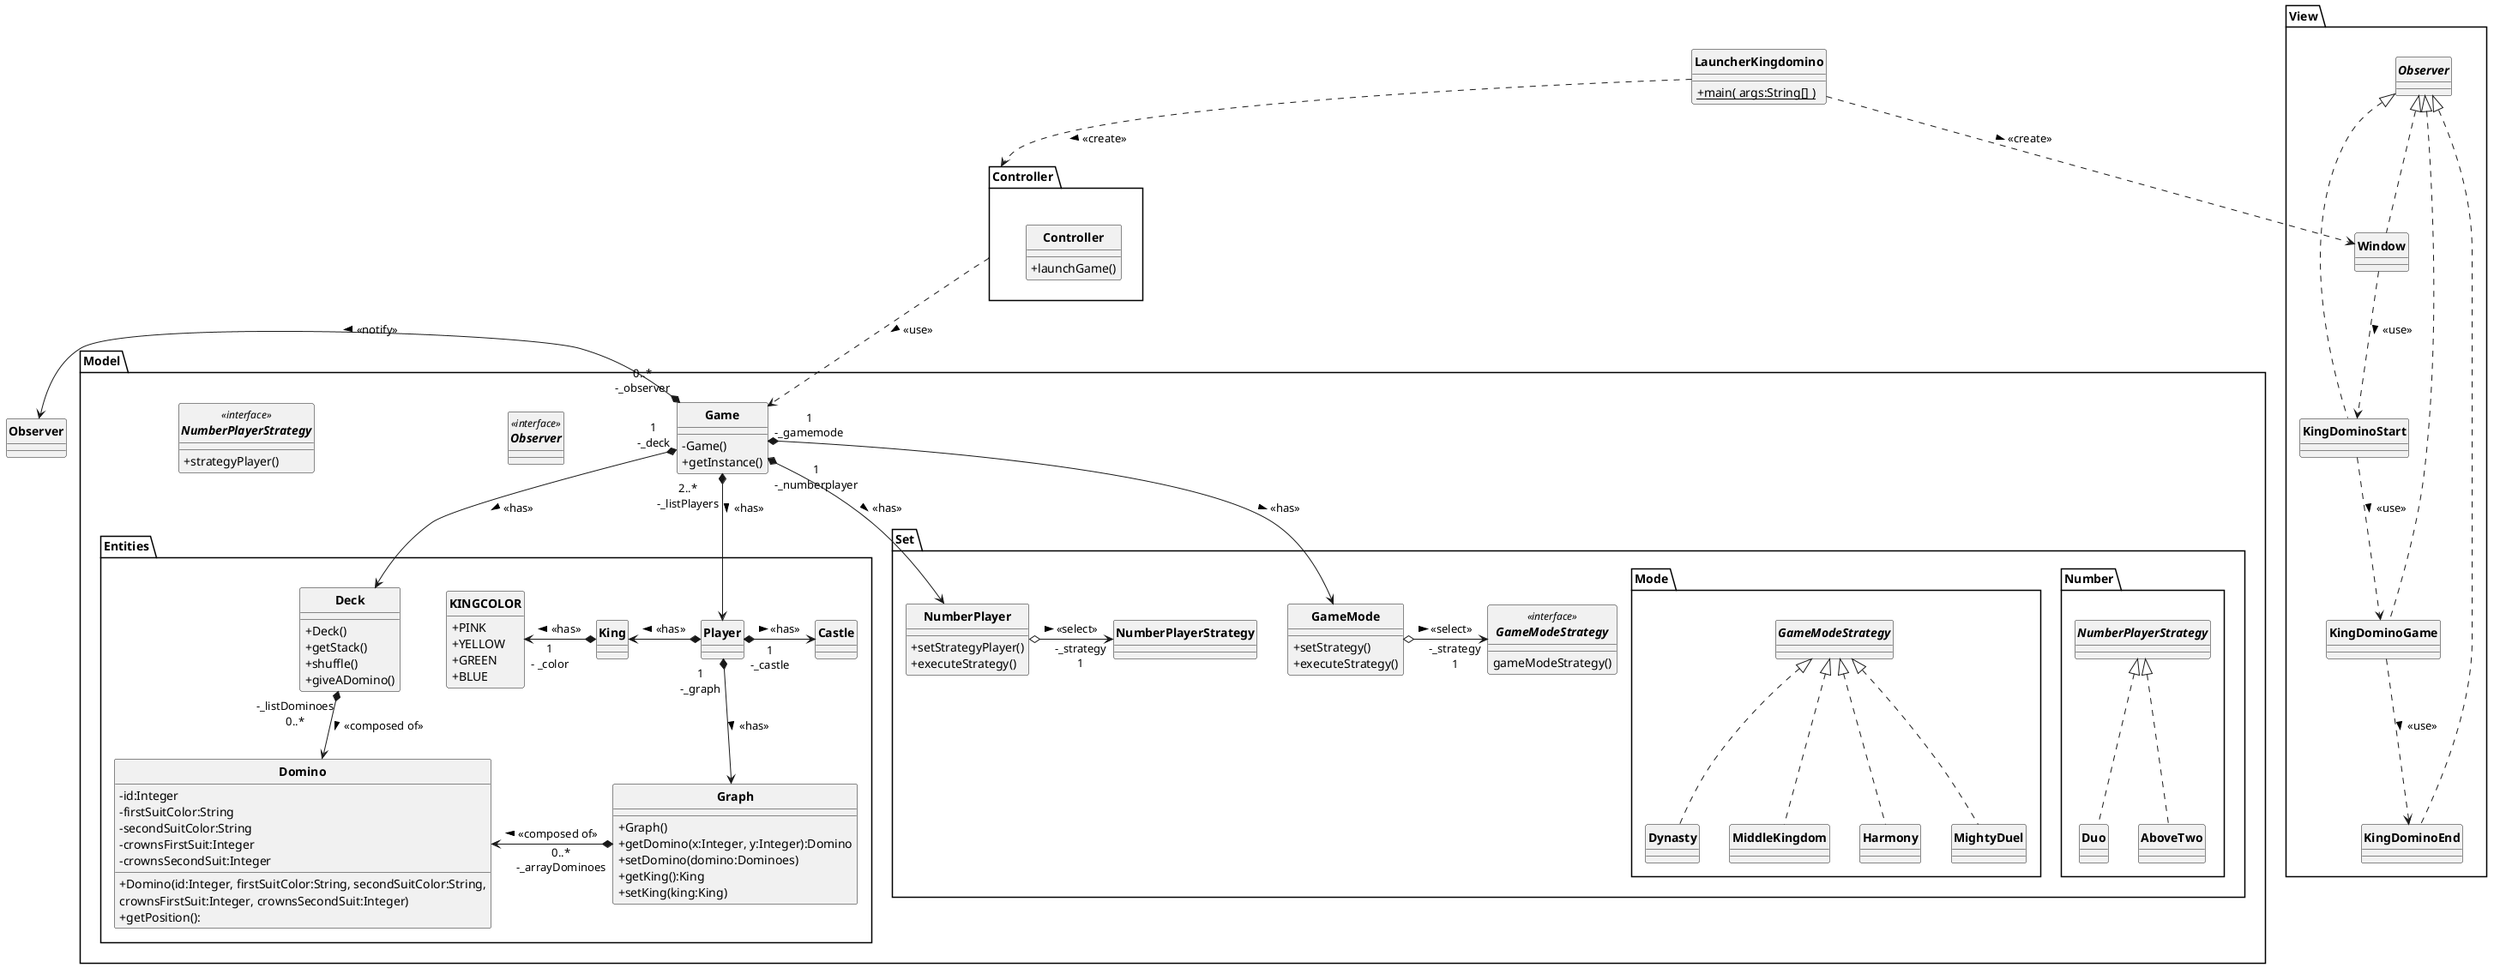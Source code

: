 @startuml
skinparam style strictuml
skinparam classAttributeIconSize 0
skinparam classFontStyle Bold
hide enum methods

class LauncherKingdomino{
    + {static} main( args:String[] )
}

package Model{

    class Game {
        -Game()
        +getInstance()
    }

    interface Observer<<interface>>{

    }

    package Entities{
            Graph "0..*\n-_arrayDominoes" *-l-> Domino : <<composed of>> >
            class Graph {
                +Graph()
                +getDomino(x:Integer, y:Integer):Domino
                +setDomino(domino:Dominoes)
                +getKing():King
                +setKing(king:King)

            }
            class King{

            }


        Deck "-_listDominoes\n0..*" *--> Domino : <<composed of>> >
            class Deck{
                +Deck()
                +getStack()
                +shuffle()
                +giveADomino()
            }

            class Domino {
               -id:Integer
               -firstSuitColor:String
               -secondSuitColor:String
               -crownsFirstSuit:Integer
               -crownsSecondSuit:Integer

               +Domino(id:Integer, firstSuitColor:String, secondSuitColor:String,
               crownsFirstSuit:Integer, crownsSecondSuit:Integer)
               +getPosition():
            }

            Player "1\n-_graph" *--> Graph : > <<has>>
            Player *-l-> King : > <<has>>
            Player "1\n-_castle" *-> Castle : > <<has>>
            class Player {

            }

            class Castle{

            }

            enum KINGCOLOR {
                +PINK
                +YELLOW
                +GREEN
                +BLUE
            }

    }


    package Set{
        class NumberPlayer{
                +setStrategyPlayer()
                +executeStrategy()
         }

        NumberPlayer o-> "-_strategy\n1"NumberPlayerStrategy: > <<select>>

        package Number{
                class Duo implements NumberPlayerStrategy
                {

                }

                class AboveTwo implements NumberPlayerStrategy
                {

                }
        }


            class GameMode{
                +setStrategy()
                +executeStrategy()
            }

            GameMode o-> "-_strategy\n1"GameModeStrategy : > <<select>>

            interface GameModeStrategy<<interface>>{
                gameModeStrategy()
            }


            package Mode{
                class Dynasty implements GameModeStrategy{

                }

                class MiddleKingdom implements GameModeStrategy{

                }

                class Harmony implements GameModeStrategy{

                }

                class MightyDuel implements GameModeStrategy{

                }
            }

    }

    interface NumberPlayerStrategy<<interface>>{
        +strategyPlayer()
    }




}

package View {
    Window ..> KingDominoStart : <<use>> >
    KingDominoStart ..> KingDominoGame : <<use>> >
     KingDominoGame ..> KingDominoEnd: <<use>> >
    class Window implements Observer
    {

    }

    class KingDominoStart implements Observer
    {

    }

    class KingDominoGame implements Observer
    {

    }

    class KingDominoEnd implements Observer
    {

    }
}

package Controller {

    class Controller{
        +launchGame()
    }

}

LauncherKingdomino ..> Window : <<create>> >
LauncherKingdomino ..> Controller : <<create>> >
Game "1\n-_gamemode"*--> GameMode : <<has>> >
Game "1\n-_numberplayer" *--> NumberPlayer : <<has>> >
Game "1\n-_deck" *--> Deck : <<has>> >
Game "2..*\n-_listPlayers" *-> Player : <<has>> >
Controller ..> Game : <<use>> >
Game *-l-> Observer : "0..*\n-_observer"<<notify>> >
King *-l-> "1\n- _color" KINGCOLOR : <<has>> >

@enduml